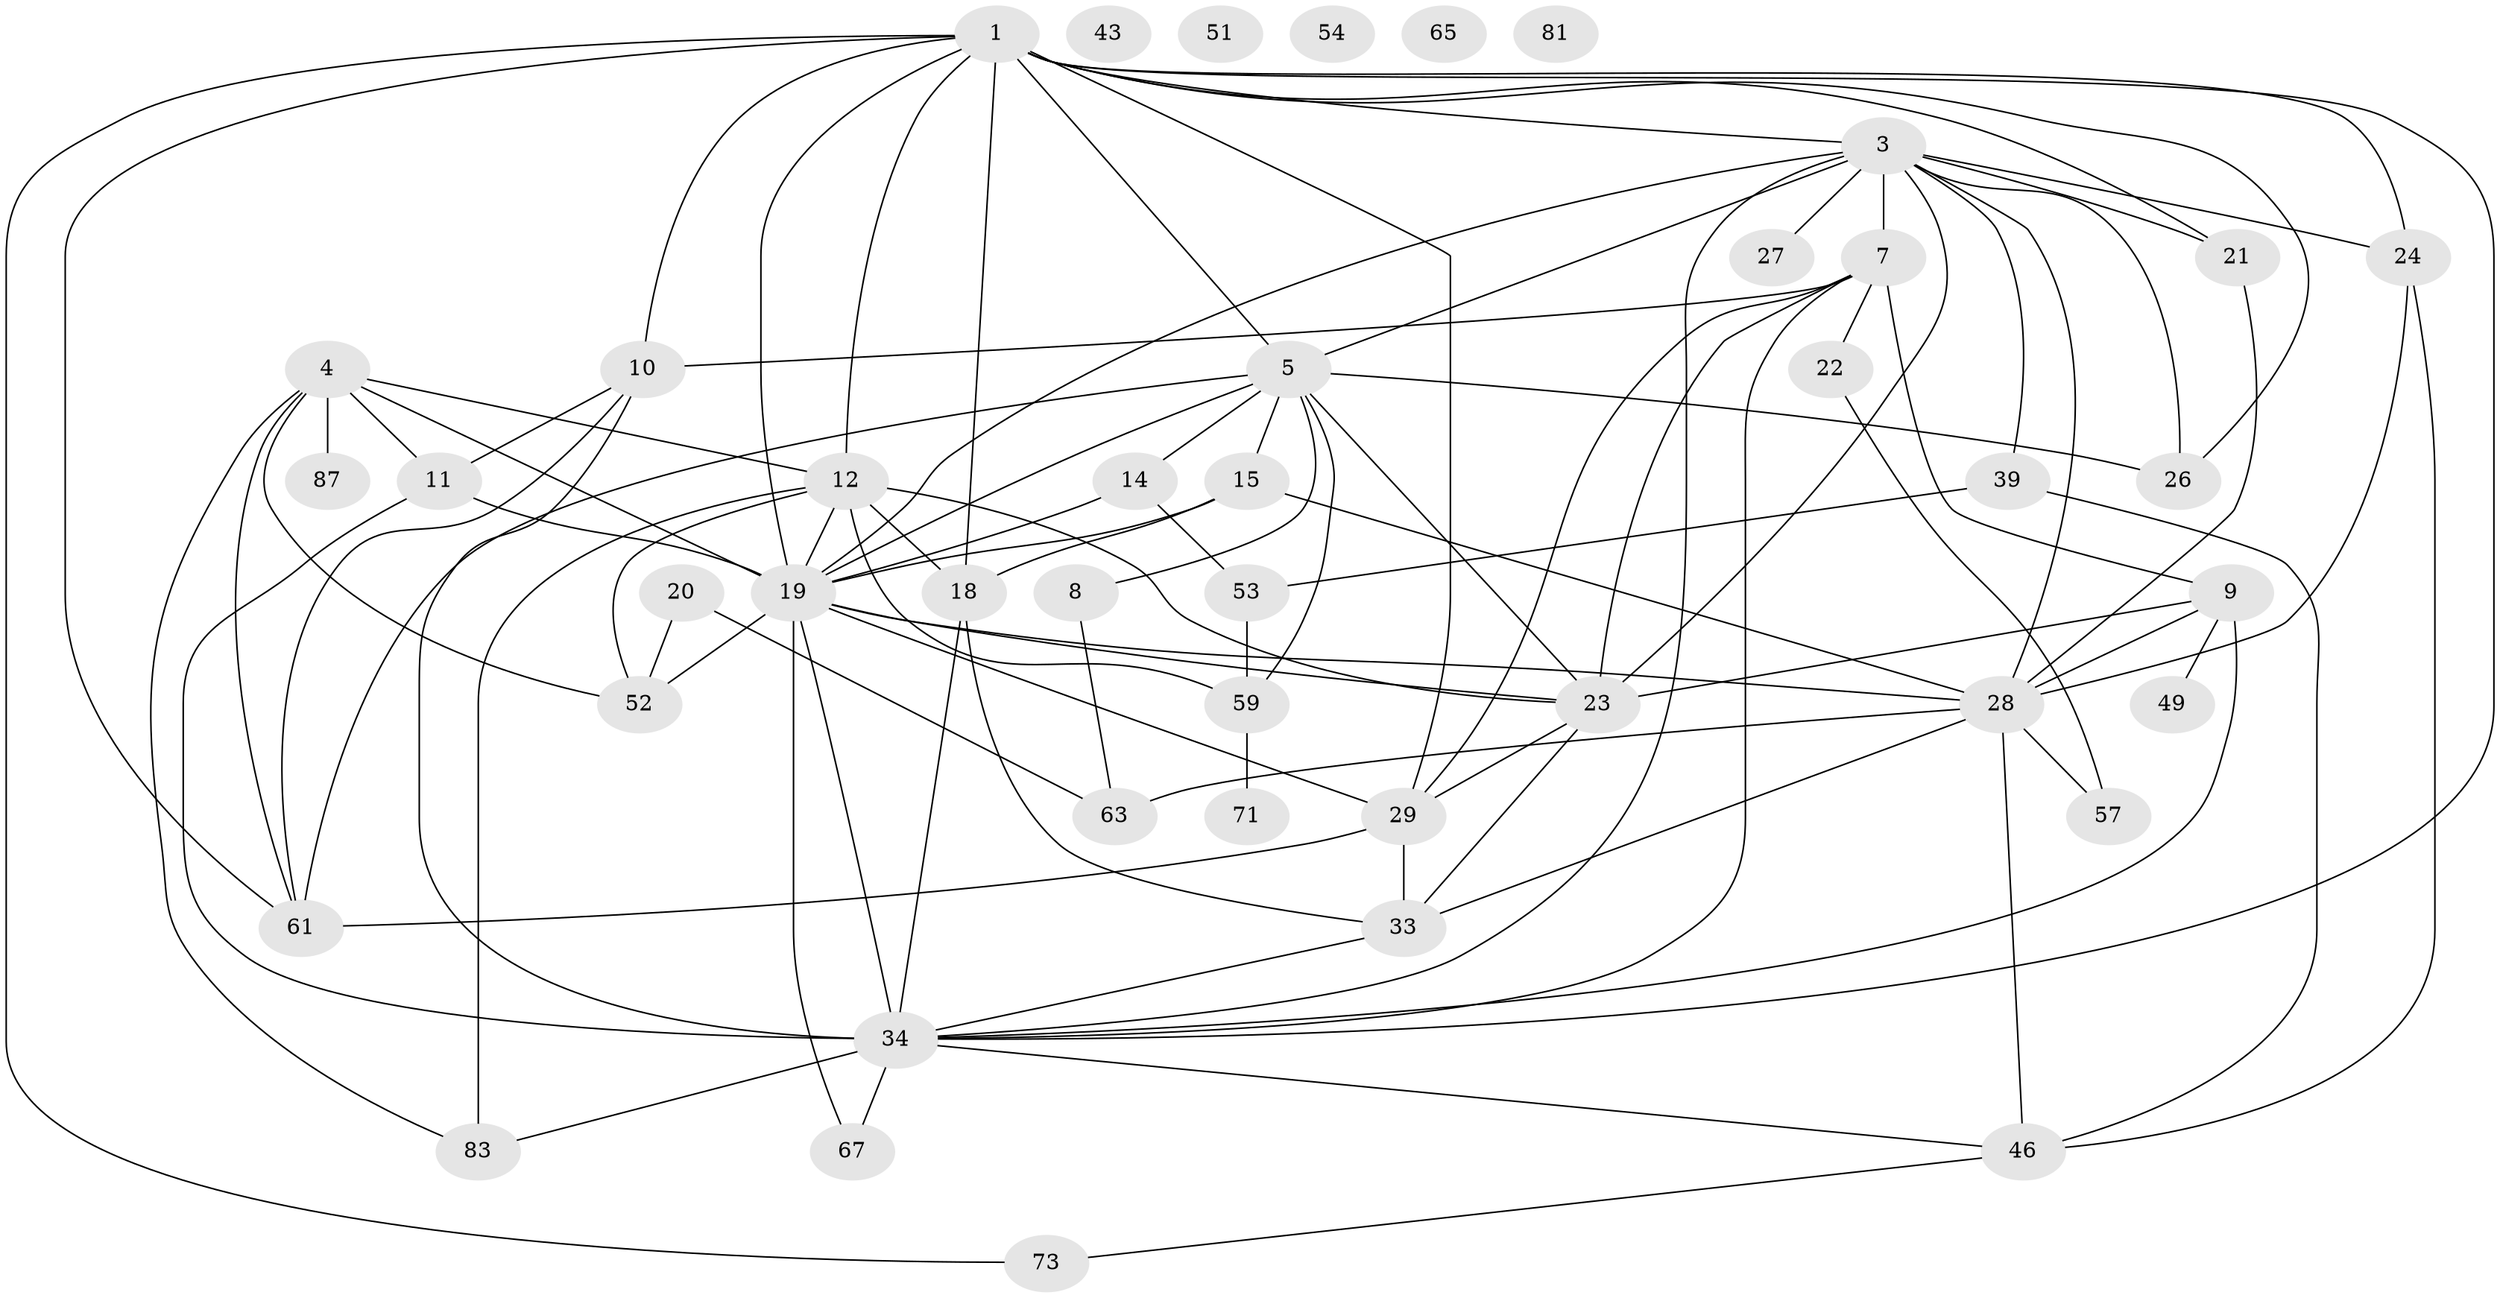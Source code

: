 // original degree distribution, {4: 0.1797752808988764, 6: 0.10112359550561797, 5: 0.12359550561797752, 8: 0.02247191011235955, 7: 0.033707865168539325, 2: 0.12359550561797752, 3: 0.25842696629213485, 1: 0.10112359550561797, 0: 0.056179775280898875}
// Generated by graph-tools (version 1.1) at 2025/16/03/04/25 18:16:33]
// undirected, 44 vertices, 97 edges
graph export_dot {
graph [start="1"]
  node [color=gray90,style=filled];
  1 [super="+30+2"];
  3 [super="+76+16"];
  4 [super="+32"];
  5 [super="+6"];
  7 [super="+66"];
  8;
  9 [super="+84"];
  10 [super="+31+82"];
  11 [super="+64"];
  12 [super="+50"];
  14;
  15 [super="+45"];
  18 [super="+60"];
  19 [super="+88+38+75+58+72"];
  20;
  21;
  22;
  23 [super="+41+48+25"];
  24 [super="+47"];
  26;
  27;
  28 [super="+36"];
  29;
  33 [super="+40"];
  34 [super="+70+37"];
  39;
  43;
  46 [super="+77+86"];
  49 [super="+55"];
  51;
  52;
  53;
  54;
  57;
  59 [super="+68"];
  61;
  63;
  65;
  67 [super="+79"];
  71;
  73;
  81;
  83;
  87;
  1 -- 26;
  1 -- 18;
  1 -- 5;
  1 -- 21;
  1 -- 73;
  1 -- 29;
  1 -- 34;
  1 -- 3;
  1 -- 19;
  1 -- 24;
  1 -- 10;
  1 -- 12;
  1 -- 61;
  3 -- 27;
  3 -- 19 [weight=2];
  3 -- 23;
  3 -- 7;
  3 -- 5;
  3 -- 39;
  3 -- 21;
  3 -- 24;
  3 -- 26;
  3 -- 28 [weight=2];
  3 -- 34 [weight=2];
  4 -- 52;
  4 -- 61;
  4 -- 83;
  4 -- 87;
  4 -- 12;
  4 -- 19;
  4 -- 11;
  5 -- 59;
  5 -- 61;
  5 -- 8;
  5 -- 14;
  5 -- 26;
  5 -- 19;
  5 -- 23;
  5 -- 15;
  7 -- 22;
  7 -- 29;
  7 -- 23;
  7 -- 9;
  7 -- 10;
  7 -- 34 [weight=2];
  8 -- 63;
  9 -- 49;
  9 -- 28;
  9 -- 34;
  9 -- 23;
  10 -- 11;
  10 -- 61;
  10 -- 34;
  11 -- 19;
  11 -- 34 [weight=2];
  12 -- 52;
  12 -- 83;
  12 -- 23;
  12 -- 59;
  12 -- 18;
  12 -- 19;
  14 -- 53;
  14 -- 19;
  15 -- 18;
  15 -- 19;
  15 -- 28;
  18 -- 33;
  18 -- 34;
  19 -- 67;
  19 -- 29 [weight=2];
  19 -- 34 [weight=4];
  19 -- 52;
  19 -- 23 [weight=2];
  19 -- 28;
  20 -- 52;
  20 -- 63;
  21 -- 28;
  22 -- 57;
  23 -- 33;
  23 -- 29;
  24 -- 28;
  24 -- 46;
  28 -- 63;
  28 -- 33;
  28 -- 46;
  28 -- 57;
  29 -- 61;
  29 -- 33;
  33 -- 34;
  34 -- 67;
  34 -- 46;
  34 -- 83;
  39 -- 46;
  39 -- 53;
  46 -- 73;
  53 -- 59;
  59 -- 71;
}
